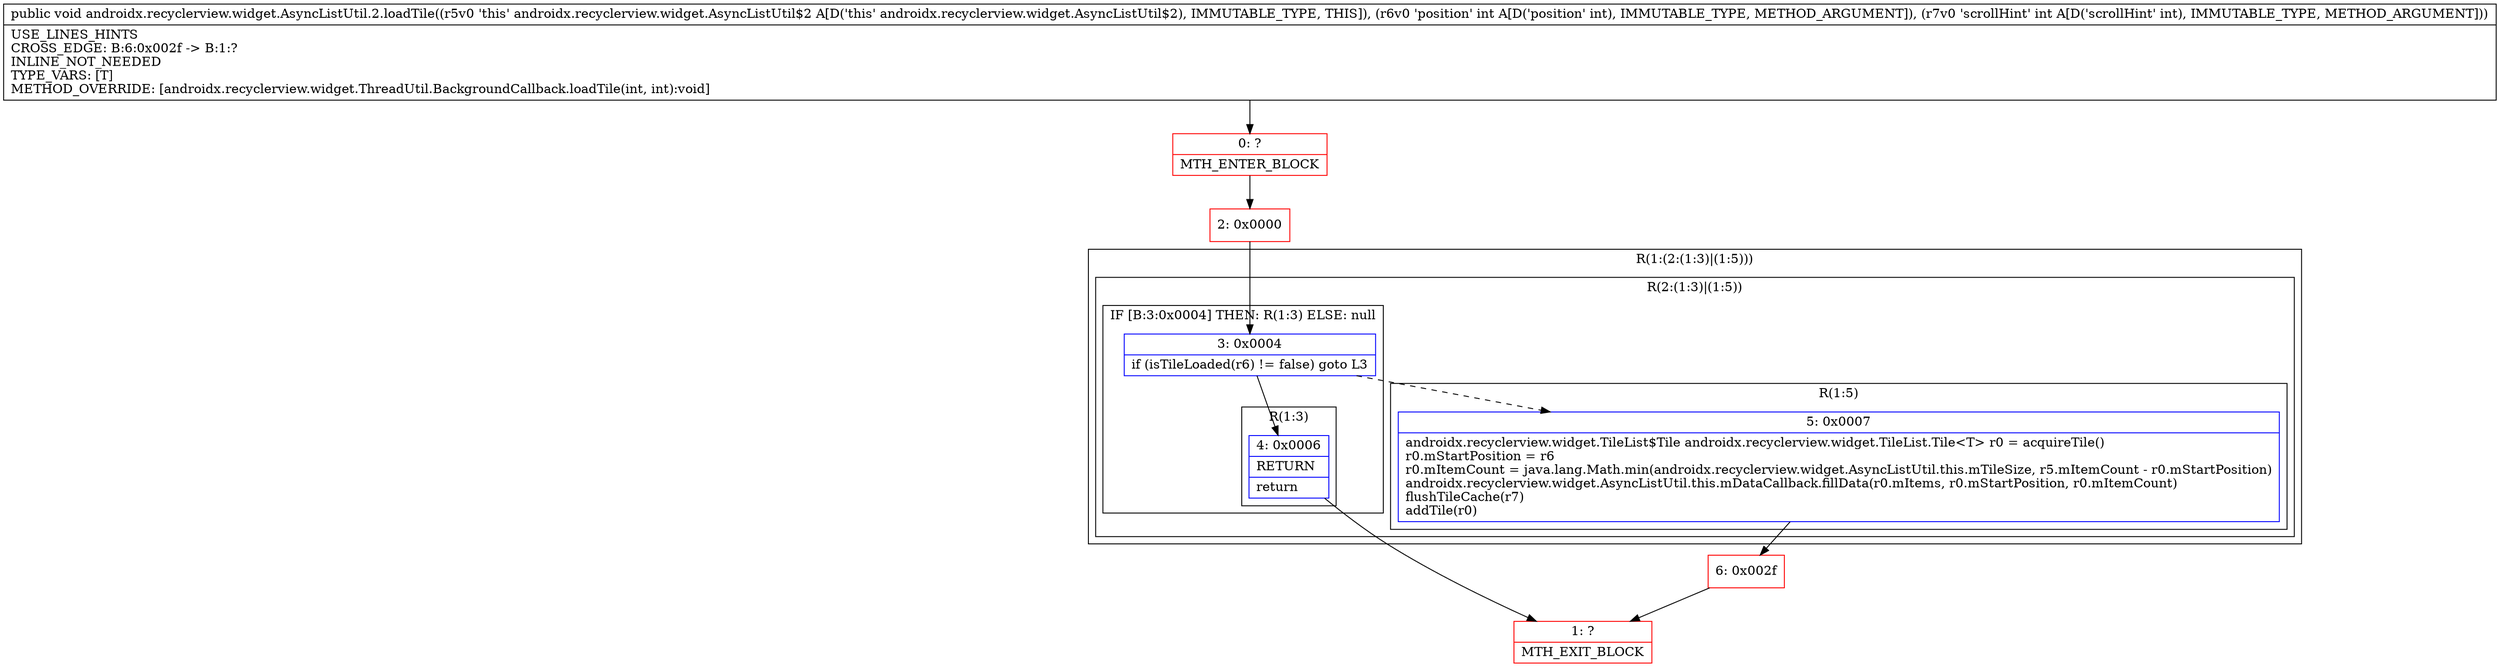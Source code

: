 digraph "CFG forandroidx.recyclerview.widget.AsyncListUtil.2.loadTile(II)V" {
subgraph cluster_Region_63359180 {
label = "R(1:(2:(1:3)|(1:5)))";
node [shape=record,color=blue];
subgraph cluster_Region_1194597241 {
label = "R(2:(1:3)|(1:5))";
node [shape=record,color=blue];
subgraph cluster_IfRegion_1001413705 {
label = "IF [B:3:0x0004] THEN: R(1:3) ELSE: null";
node [shape=record,color=blue];
Node_3 [shape=record,label="{3\:\ 0x0004|if (isTileLoaded(r6) != false) goto L3\l}"];
subgraph cluster_Region_46976800 {
label = "R(1:3)";
node [shape=record,color=blue];
Node_4 [shape=record,label="{4\:\ 0x0006|RETURN\l|return\l}"];
}
}
subgraph cluster_Region_744363989 {
label = "R(1:5)";
node [shape=record,color=blue];
Node_5 [shape=record,label="{5\:\ 0x0007|androidx.recyclerview.widget.TileList$Tile androidx.recyclerview.widget.TileList.Tile\<T\> r0 = acquireTile()\lr0.mStartPosition = r6\lr0.mItemCount = java.lang.Math.min(androidx.recyclerview.widget.AsyncListUtil.this.mTileSize, r5.mItemCount \- r0.mStartPosition)\landroidx.recyclerview.widget.AsyncListUtil.this.mDataCallback.fillData(r0.mItems, r0.mStartPosition, r0.mItemCount)\lflushTileCache(r7)\laddTile(r0)\l}"];
}
}
}
Node_0 [shape=record,color=red,label="{0\:\ ?|MTH_ENTER_BLOCK\l}"];
Node_2 [shape=record,color=red,label="{2\:\ 0x0000}"];
Node_1 [shape=record,color=red,label="{1\:\ ?|MTH_EXIT_BLOCK\l}"];
Node_6 [shape=record,color=red,label="{6\:\ 0x002f}"];
MethodNode[shape=record,label="{public void androidx.recyclerview.widget.AsyncListUtil.2.loadTile((r5v0 'this' androidx.recyclerview.widget.AsyncListUtil$2 A[D('this' androidx.recyclerview.widget.AsyncListUtil$2), IMMUTABLE_TYPE, THIS]), (r6v0 'position' int A[D('position' int), IMMUTABLE_TYPE, METHOD_ARGUMENT]), (r7v0 'scrollHint' int A[D('scrollHint' int), IMMUTABLE_TYPE, METHOD_ARGUMENT]))  | USE_LINES_HINTS\lCROSS_EDGE: B:6:0x002f \-\> B:1:?\lINLINE_NOT_NEEDED\lTYPE_VARS: [T]\lMETHOD_OVERRIDE: [androidx.recyclerview.widget.ThreadUtil.BackgroundCallback.loadTile(int, int):void]\l}"];
MethodNode -> Node_0;Node_3 -> Node_4;
Node_3 -> Node_5[style=dashed];
Node_4 -> Node_1;
Node_5 -> Node_6;
Node_0 -> Node_2;
Node_2 -> Node_3;
Node_6 -> Node_1;
}

